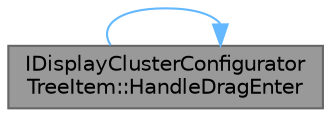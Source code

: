 digraph "IDisplayClusterConfiguratorTreeItem::HandleDragEnter"
{
 // INTERACTIVE_SVG=YES
 // LATEX_PDF_SIZE
  bgcolor="transparent";
  edge [fontname=Helvetica,fontsize=10,labelfontname=Helvetica,labelfontsize=10];
  node [fontname=Helvetica,fontsize=10,shape=box,height=0.2,width=0.4];
  rankdir="LR";
  Node1 [id="Node000001",label="IDisplayClusterConfigurator\lTreeItem::HandleDragEnter",height=0.2,width=0.4,color="gray40", fillcolor="grey60", style="filled", fontcolor="black",tooltip="Handle a drag and drop enter event."];
  Node1 -> Node1 [id="edge1_Node000001_Node000001",color="steelblue1",style="solid",tooltip=" "];
}
